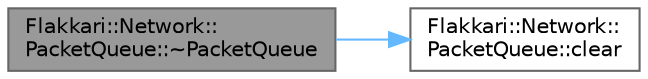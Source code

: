 digraph "Flakkari::Network::PacketQueue::~PacketQueue"
{
 // LATEX_PDF_SIZE
  bgcolor="transparent";
  edge [fontname=Helvetica,fontsize=10,labelfontname=Helvetica,labelfontsize=10];
  node [fontname=Helvetica,fontsize=10,shape=box,height=0.2,width=0.4];
  rankdir="LR";
  Node1 [id="Node000001",label="Flakkari::Network::\lPacketQueue::~PacketQueue",height=0.2,width=0.4,color="gray40", fillcolor="grey60", style="filled", fontcolor="black",tooltip=" "];
  Node1 -> Node2 [id="edge1_Node000001_Node000002",color="steelblue1",style="solid",tooltip=" "];
  Node2 [id="Node000002",label="Flakkari::Network::\lPacketQueue::clear",height=0.2,width=0.4,color="grey40", fillcolor="white", style="filled",URL="$d2/df5/classFlakkari_1_1Network_1_1PacketQueue.html#a5e978514a60b50e1a46398e86382ca6c",tooltip=" "];
}
